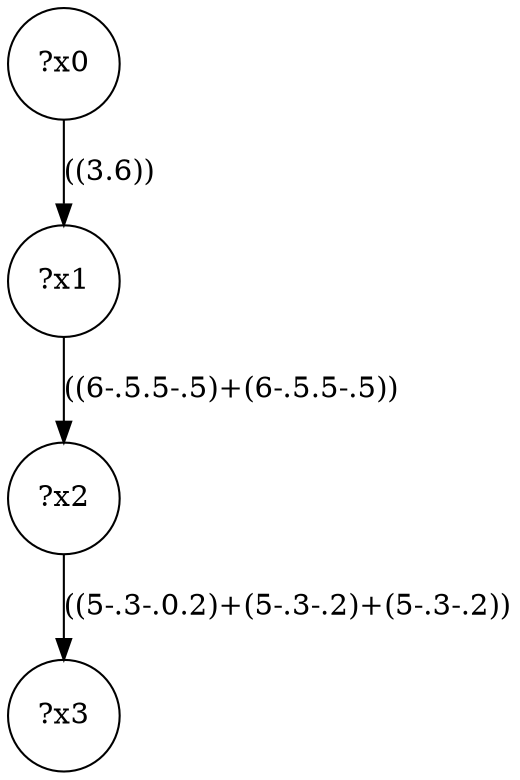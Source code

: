 digraph g {
	x0 [shape=circle, label="?x0"];
	x1 [shape=circle, label="?x1"];
	x0 -> x1 [label="((3.6))"];
	x2 [shape=circle, label="?x2"];
	x1 -> x2 [label="((6-.5.5-.5)+(6-.5.5-.5))"];
	x3 [shape=circle, label="?x3"];
	x2 -> x3 [label="((5-.3-.0.2)+(5-.3-.2)+(5-.3-.2))"];
}
